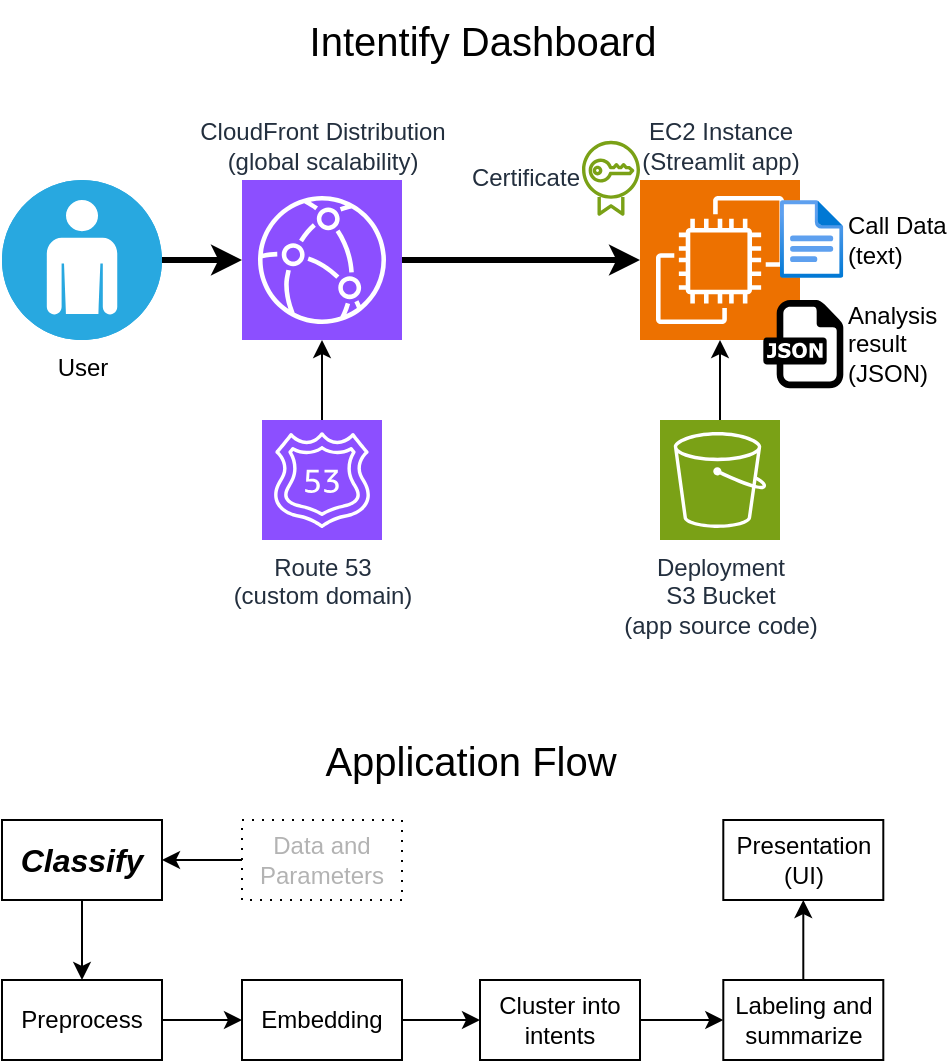 <mxfile version="26.0.9">
  <diagram name="Page-1" id="C0-2EgceLjXeArs6kVva">
    <mxGraphModel dx="1434" dy="907" grid="1" gridSize="10" guides="1" tooltips="1" connect="1" arrows="1" fold="1" page="1" pageScale="1" pageWidth="827" pageHeight="1169" math="0" shadow="0">
      <root>
        <mxCell id="0" />
        <mxCell id="1" parent="0" />
        <mxCell id="_LsF1Hzda9S3iVp--8nK-1" value="EC2 Instance&lt;div&gt;(Streamlit app)&lt;/div&gt;" style="sketch=0;points=[[0,0,0],[0.25,0,0],[0.5,0,0],[0.75,0,0],[1,0,0],[0,1,0],[0.25,1,0],[0.5,1,0],[0.75,1,0],[1,1,0],[0,0.25,0],[0,0.5,0],[0,0.75,0],[1,0.25,0],[1,0.5,0],[1,0.75,0]];outlineConnect=0;fontColor=#232F3E;fillColor=#ED7100;strokeColor=#ffffff;dashed=0;verticalLabelPosition=top;verticalAlign=bottom;align=center;html=1;fontSize=12;fontStyle=0;aspect=fixed;shape=mxgraph.aws4.resourceIcon;resIcon=mxgraph.aws4.ec2;labelPosition=center;" vertex="1" parent="1">
          <mxGeometry x="479" y="200" width="80" height="80" as="geometry" />
        </mxCell>
        <mxCell id="_LsF1Hzda9S3iVp--8nK-2" value="Intentify Dashboard" style="text;html=1;align=center;verticalAlign=middle;resizable=0;points=[];autosize=1;strokeColor=none;fillColor=none;fontSize=20;" vertex="1" parent="1">
          <mxGeometry x="300" y="110" width="200" height="40" as="geometry" />
        </mxCell>
        <mxCell id="_LsF1Hzda9S3iVp--8nK-3" value="Deployment&lt;div&gt;S3 Bucket&lt;/div&gt;&lt;div&gt;(app source code)&lt;/div&gt;" style="sketch=0;points=[[0,0,0],[0.25,0,0],[0.5,0,0],[0.75,0,0],[1,0,0],[0,1,0],[0.25,1,0],[0.5,1,0],[0.75,1,0],[1,1,0],[0,0.25,0],[0,0.5,0],[0,0.75,0],[1,0.25,0],[1,0.5,0],[1,0.75,0]];outlineConnect=0;fontColor=#232F3E;fillColor=#7AA116;strokeColor=#ffffff;dashed=0;verticalLabelPosition=bottom;verticalAlign=top;align=center;html=1;fontSize=12;fontStyle=0;aspect=fixed;shape=mxgraph.aws4.resourceIcon;resIcon=mxgraph.aws4.s3;" vertex="1" parent="1">
          <mxGeometry x="489" y="320" width="60" height="60" as="geometry" />
        </mxCell>
        <mxCell id="_LsF1Hzda9S3iVp--8nK-4" value="CloudFront Distribution&lt;div&gt;(global scalability)&lt;/div&gt;" style="sketch=0;points=[[0,0,0],[0.25,0,0],[0.5,0,0],[0.75,0,0],[1,0,0],[0,1,0],[0.25,1,0],[0.5,1,0],[0.75,1,0],[1,1,0],[0,0.25,0],[0,0.5,0],[0,0.75,0],[1,0.25,0],[1,0.5,0],[1,0.75,0]];outlineConnect=0;fontColor=#232F3E;fillColor=#8C4FFF;strokeColor=#ffffff;dashed=0;verticalLabelPosition=top;verticalAlign=bottom;align=center;html=1;fontSize=12;fontStyle=0;aspect=fixed;shape=mxgraph.aws4.resourceIcon;resIcon=mxgraph.aws4.cloudfront;labelPosition=center;" vertex="1" parent="1">
          <mxGeometry x="280" y="200" width="80" height="80" as="geometry" />
        </mxCell>
        <mxCell id="_LsF1Hzda9S3iVp--8nK-5" value="User" style="fillColor=#28A8E0;verticalLabelPosition=bottom;sketch=0;html=1;strokeColor=#ffffff;verticalAlign=top;align=center;points=[[0.145,0.145,0],[0.5,0,0],[0.855,0.145,0],[1,0.5,0],[0.855,0.855,0],[0.5,1,0],[0.145,0.855,0],[0,0.5,0]];pointerEvents=1;shape=mxgraph.cisco_safe.compositeIcon;bgIcon=ellipse;resIcon=mxgraph.cisco_safe.capability.user;" vertex="1" parent="1">
          <mxGeometry x="160" y="200" width="80" height="80" as="geometry" />
        </mxCell>
        <mxCell id="_LsF1Hzda9S3iVp--8nK-6" style="edgeStyle=orthogonalEdgeStyle;rounded=0;orthogonalLoop=1;jettySize=auto;html=1;entryX=0;entryY=0.5;entryDx=0;entryDy=0;entryPerimeter=0;strokeWidth=3;" edge="1" parent="1" source="_LsF1Hzda9S3iVp--8nK-5" target="_LsF1Hzda9S3iVp--8nK-4">
          <mxGeometry relative="1" as="geometry" />
        </mxCell>
        <mxCell id="_LsF1Hzda9S3iVp--8nK-9" style="edgeStyle=orthogonalEdgeStyle;rounded=0;orthogonalLoop=1;jettySize=auto;html=1;exitX=1;exitY=0.5;exitDx=0;exitDy=0;exitPerimeter=0;entryX=0;entryY=0.5;entryDx=0;entryDy=0;entryPerimeter=0;strokeWidth=3;" edge="1" parent="1" source="_LsF1Hzda9S3iVp--8nK-4" target="_LsF1Hzda9S3iVp--8nK-1">
          <mxGeometry relative="1" as="geometry" />
        </mxCell>
        <mxCell id="_LsF1Hzda9S3iVp--8nK-10" style="edgeStyle=orthogonalEdgeStyle;rounded=0;orthogonalLoop=1;jettySize=auto;html=1;entryX=0.5;entryY=1;entryDx=0;entryDy=0;entryPerimeter=0;strokeWidth=1;" edge="1" parent="1" source="_LsF1Hzda9S3iVp--8nK-3" target="_LsF1Hzda9S3iVp--8nK-1">
          <mxGeometry relative="1" as="geometry" />
        </mxCell>
        <mxCell id="_LsF1Hzda9S3iVp--8nK-11" value="Certificate" style="sketch=0;outlineConnect=0;fontColor=#232F3E;gradientColor=none;fillColor=#7AA116;strokeColor=none;dashed=0;verticalLabelPosition=middle;verticalAlign=middle;align=right;html=1;fontSize=12;fontStyle=0;aspect=fixed;pointerEvents=1;shape=mxgraph.aws4.certificate_manager;labelPosition=left;" vertex="1" parent="1">
          <mxGeometry x="450" y="180.0" width="29" height="38.34" as="geometry" />
        </mxCell>
        <mxCell id="_LsF1Hzda9S3iVp--8nK-12" value="Route 53&lt;div&gt;(custom domain)&lt;/div&gt;" style="sketch=0;points=[[0,0,0],[0.25,0,0],[0.5,0,0],[0.75,0,0],[1,0,0],[0,1,0],[0.25,1,0],[0.5,1,0],[0.75,1,0],[1,1,0],[0,0.25,0],[0,0.5,0],[0,0.75,0],[1,0.25,0],[1,0.5,0],[1,0.75,0]];outlineConnect=0;fontColor=#232F3E;fillColor=#8C4FFF;strokeColor=#ffffff;dashed=0;verticalLabelPosition=bottom;verticalAlign=top;align=center;html=1;fontSize=12;fontStyle=0;aspect=fixed;shape=mxgraph.aws4.resourceIcon;resIcon=mxgraph.aws4.route_53;" vertex="1" parent="1">
          <mxGeometry x="290" y="320" width="60" height="60" as="geometry" />
        </mxCell>
        <mxCell id="_LsF1Hzda9S3iVp--8nK-13" style="edgeStyle=orthogonalEdgeStyle;rounded=0;orthogonalLoop=1;jettySize=auto;html=1;entryX=0.5;entryY=1;entryDx=0;entryDy=0;entryPerimeter=0;" edge="1" parent="1" source="_LsF1Hzda9S3iVp--8nK-12" target="_LsF1Hzda9S3iVp--8nK-4">
          <mxGeometry relative="1" as="geometry" />
        </mxCell>
        <mxCell id="_LsF1Hzda9S3iVp--8nK-16" value="Call Data&lt;div&gt;(text)&lt;/div&gt;" style="image;aspect=fixed;html=1;points=[];align=left;fontSize=12;image=img/lib/azure2/general/File.svg;labelPosition=right;verticalLabelPosition=middle;verticalAlign=middle;" vertex="1" parent="1">
          <mxGeometry x="549" y="210" width="31.65" height="39" as="geometry" />
        </mxCell>
        <mxCell id="_LsF1Hzda9S3iVp--8nK-18" value="Analysis&lt;div&gt;result&lt;/div&gt;&lt;div&gt;(JSON)&lt;/div&gt;" style="dashed=0;outlineConnect=0;html=1;align=left;labelPosition=right;verticalLabelPosition=middle;verticalAlign=middle;shape=mxgraph.weblogos.json" vertex="1" parent="1">
          <mxGeometry x="540.65" y="260" width="40" height="44.14" as="geometry" />
        </mxCell>
        <mxCell id="_LsF1Hzda9S3iVp--8nK-25" style="edgeStyle=orthogonalEdgeStyle;rounded=0;orthogonalLoop=1;jettySize=auto;html=1;exitX=0.5;exitY=1;exitDx=0;exitDy=0;entryX=0.5;entryY=0;entryDx=0;entryDy=0;" edge="1" parent="1" source="_LsF1Hzda9S3iVp--8nK-19" target="_LsF1Hzda9S3iVp--8nK-21">
          <mxGeometry relative="1" as="geometry" />
        </mxCell>
        <mxCell id="_LsF1Hzda9S3iVp--8nK-19" value="Classify" style="rounded=0;whiteSpace=wrap;html=1;fontStyle=3;fontSize=16;" vertex="1" parent="1">
          <mxGeometry x="160" y="520" width="80" height="40" as="geometry" />
        </mxCell>
        <mxCell id="_LsF1Hzda9S3iVp--8nK-20" value="Application Flow" style="text;html=1;align=center;verticalAlign=middle;resizable=0;points=[];autosize=1;strokeColor=none;fillColor=none;fontSize=20;" vertex="1" parent="1">
          <mxGeometry x="309" y="470" width="170" height="40" as="geometry" />
        </mxCell>
        <mxCell id="_LsF1Hzda9S3iVp--8nK-26" style="edgeStyle=orthogonalEdgeStyle;rounded=0;orthogonalLoop=1;jettySize=auto;html=1;exitX=1;exitY=0.5;exitDx=0;exitDy=0;entryX=0;entryY=0.5;entryDx=0;entryDy=0;" edge="1" parent="1" source="_LsF1Hzda9S3iVp--8nK-21" target="_LsF1Hzda9S3iVp--8nK-22">
          <mxGeometry relative="1" as="geometry" />
        </mxCell>
        <mxCell id="_LsF1Hzda9S3iVp--8nK-21" value="Preprocess" style="rounded=0;whiteSpace=wrap;html=1;" vertex="1" parent="1">
          <mxGeometry x="160" y="600" width="80" height="40" as="geometry" />
        </mxCell>
        <mxCell id="_LsF1Hzda9S3iVp--8nK-27" style="edgeStyle=orthogonalEdgeStyle;rounded=0;orthogonalLoop=1;jettySize=auto;html=1;exitX=1;exitY=0.5;exitDx=0;exitDy=0;entryX=0;entryY=0.5;entryDx=0;entryDy=0;" edge="1" parent="1" source="_LsF1Hzda9S3iVp--8nK-22" target="_LsF1Hzda9S3iVp--8nK-23">
          <mxGeometry relative="1" as="geometry" />
        </mxCell>
        <mxCell id="_LsF1Hzda9S3iVp--8nK-22" value="Embedding" style="rounded=0;whiteSpace=wrap;html=1;" vertex="1" parent="1">
          <mxGeometry x="280" y="600" width="80" height="40" as="geometry" />
        </mxCell>
        <mxCell id="_LsF1Hzda9S3iVp--8nK-28" style="edgeStyle=orthogonalEdgeStyle;rounded=0;orthogonalLoop=1;jettySize=auto;html=1;exitX=1;exitY=0.5;exitDx=0;exitDy=0;entryX=0;entryY=0.5;entryDx=0;entryDy=0;" edge="1" parent="1" source="_LsF1Hzda9S3iVp--8nK-23" target="_LsF1Hzda9S3iVp--8nK-24">
          <mxGeometry relative="1" as="geometry" />
        </mxCell>
        <mxCell id="_LsF1Hzda9S3iVp--8nK-23" value="Cluster into intents" style="rounded=0;whiteSpace=wrap;html=1;" vertex="1" parent="1">
          <mxGeometry x="399" y="600" width="80" height="40" as="geometry" />
        </mxCell>
        <mxCell id="_LsF1Hzda9S3iVp--8nK-31" style="edgeStyle=orthogonalEdgeStyle;rounded=0;orthogonalLoop=1;jettySize=auto;html=1;exitX=0.5;exitY=0;exitDx=0;exitDy=0;entryX=0.5;entryY=1;entryDx=0;entryDy=0;" edge="1" parent="1" source="_LsF1Hzda9S3iVp--8nK-24" target="_LsF1Hzda9S3iVp--8nK-30">
          <mxGeometry relative="1" as="geometry" />
        </mxCell>
        <mxCell id="_LsF1Hzda9S3iVp--8nK-24" value="Labeling and&lt;div&gt;summarize&lt;/div&gt;" style="rounded=0;whiteSpace=wrap;html=1;" vertex="1" parent="1">
          <mxGeometry x="520.65" y="600" width="80" height="40" as="geometry" />
        </mxCell>
        <mxCell id="_LsF1Hzda9S3iVp--8nK-30" value="Presentation&lt;div&gt;(UI)&lt;/div&gt;" style="rounded=0;whiteSpace=wrap;html=1;" vertex="1" parent="1">
          <mxGeometry x="520.65" y="520" width="80" height="40" as="geometry" />
        </mxCell>
        <mxCell id="_LsF1Hzda9S3iVp--8nK-33" style="edgeStyle=orthogonalEdgeStyle;rounded=0;orthogonalLoop=1;jettySize=auto;html=1;exitX=0;exitY=0.5;exitDx=0;exitDy=0;entryX=1;entryY=0.5;entryDx=0;entryDy=0;" edge="1" parent="1" source="_LsF1Hzda9S3iVp--8nK-32" target="_LsF1Hzda9S3iVp--8nK-19">
          <mxGeometry relative="1" as="geometry" />
        </mxCell>
        <mxCell id="_LsF1Hzda9S3iVp--8nK-32" value="Data and&lt;div&gt;Parameters&lt;/div&gt;" style="rounded=0;whiteSpace=wrap;html=1;dashed=1;dashPattern=1 4;fontColor=#B3B3B3;" vertex="1" parent="1">
          <mxGeometry x="280" y="520" width="80" height="40" as="geometry" />
        </mxCell>
      </root>
    </mxGraphModel>
  </diagram>
</mxfile>
